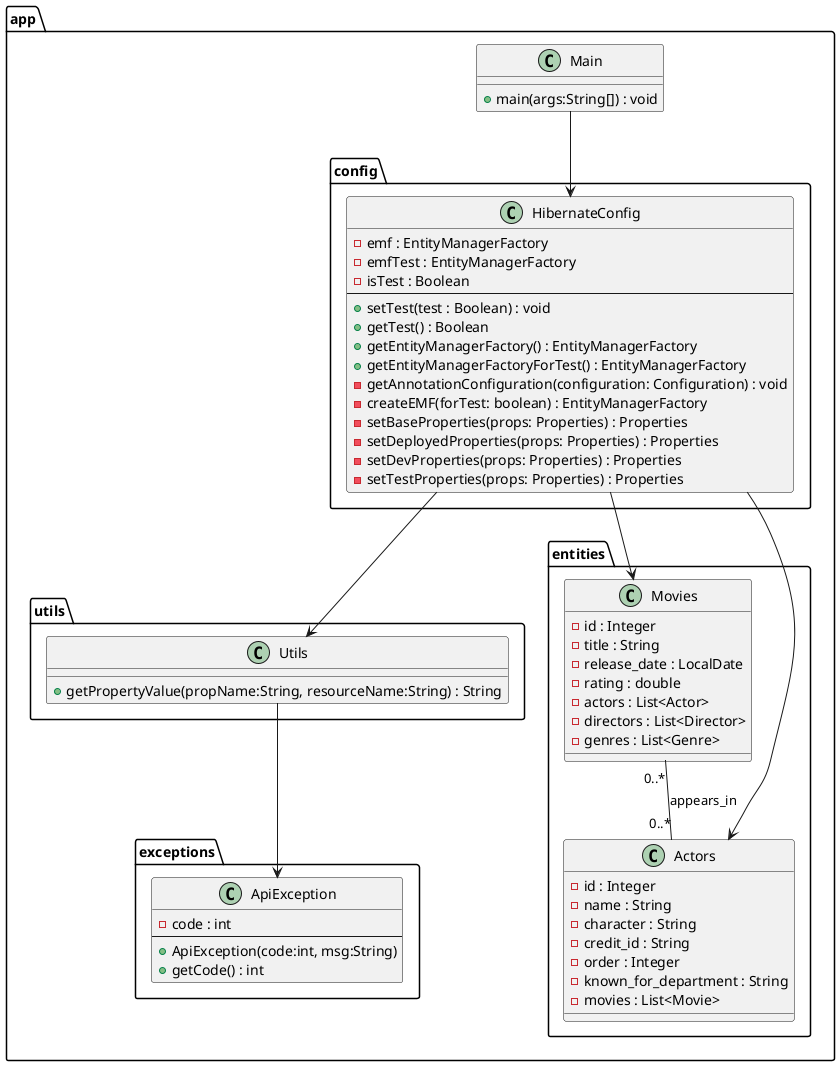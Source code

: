 @startuml

' -----------------------------
' App Config / Infrastructure
' -----------------------------
package app.config {
    class HibernateConfig {
        - emf : EntityManagerFactory
        - emfTest : EntityManagerFactory
        - isTest : Boolean
        --
        + setTest(test : Boolean) : void
        + getTest() : Boolean
        + getEntityManagerFactory() : EntityManagerFactory
        + getEntityManagerFactoryForTest() : EntityManagerFactory
        - getAnnotationConfiguration(configuration: Configuration) : void
        - createEMF(forTest: boolean) : EntityManagerFactory
        - setBaseProperties(props: Properties) : Properties
        - setDeployedProperties(props: Properties) : Properties
        - setDevProperties(props: Properties) : Properties
        - setTestProperties(props: Properties) : Properties
    }
}

package app.exceptions {
    class ApiException {
        - code : int
        --
        + ApiException(code:int, msg:String)
        + getCode() : int
    }
}

package app.utils {
    class Utils {
        + getPropertyValue(propName:String, resourceName:String) : String
    }
}

' -----------------------------
' Entities
' -----------------------------
package app.entities {


    class Movies {
        - id : Integer
        - title : String
        - release_date : LocalDate
        - rating : double
        - actors : List<Actor>
        - directors : List<Director>
        - genres : List<Genre>
    }

    class Actors {
        - id : Integer
        - name : String
        - character : String
        - credit_id : String
        - order : Integer
        - known_for_department : String
        - movies : List<Movie>
    }
}

package app {
    class Main {
        + main(args:String[]) : void
    }
}

' -----------------------------
' Relationships
' -----------------------------
Main --> HibernateConfig
HibernateConfig --> Movies
HibernateConfig --> Actors
HibernateConfig --> Utils
Utils --> ApiException

Movies "0..*" -- "0..*" Actors : appears_in

@enduml
